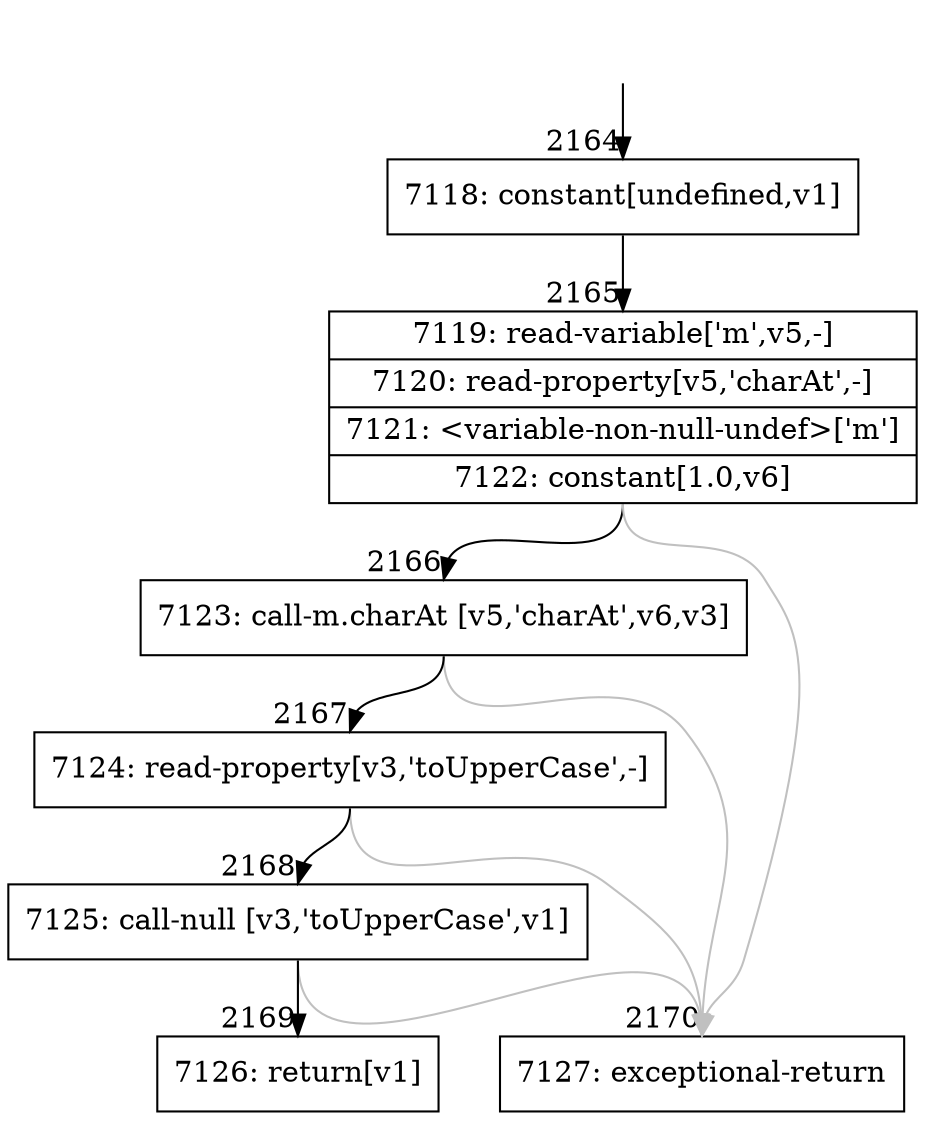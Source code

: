 digraph {
rankdir="TD"
BB_entry168[shape=none,label=""];
BB_entry168 -> BB2164 [tailport=s, headport=n, headlabel="    2164"]
BB2164 [shape=record label="{7118: constant[undefined,v1]}" ] 
BB2164 -> BB2165 [tailport=s, headport=n, headlabel="      2165"]
BB2165 [shape=record label="{7119: read-variable['m',v5,-]|7120: read-property[v5,'charAt',-]|7121: \<variable-non-null-undef\>['m']|7122: constant[1.0,v6]}" ] 
BB2165 -> BB2166 [tailport=s, headport=n, headlabel="      2166"]
BB2165 -> BB2170 [tailport=s, headport=n, color=gray, headlabel="      2170"]
BB2166 [shape=record label="{7123: call-m.charAt [v5,'charAt',v6,v3]}" ] 
BB2166 -> BB2167 [tailport=s, headport=n, headlabel="      2167"]
BB2166 -> BB2170 [tailport=s, headport=n, color=gray]
BB2167 [shape=record label="{7124: read-property[v3,'toUpperCase',-]}" ] 
BB2167 -> BB2168 [tailport=s, headport=n, headlabel="      2168"]
BB2167 -> BB2170 [tailport=s, headport=n, color=gray]
BB2168 [shape=record label="{7125: call-null [v3,'toUpperCase',v1]}" ] 
BB2168 -> BB2169 [tailport=s, headport=n, headlabel="      2169"]
BB2168 -> BB2170 [tailport=s, headport=n, color=gray]
BB2169 [shape=record label="{7126: return[v1]}" ] 
BB2170 [shape=record label="{7127: exceptional-return}" ] 
//#$~ 3630
}
